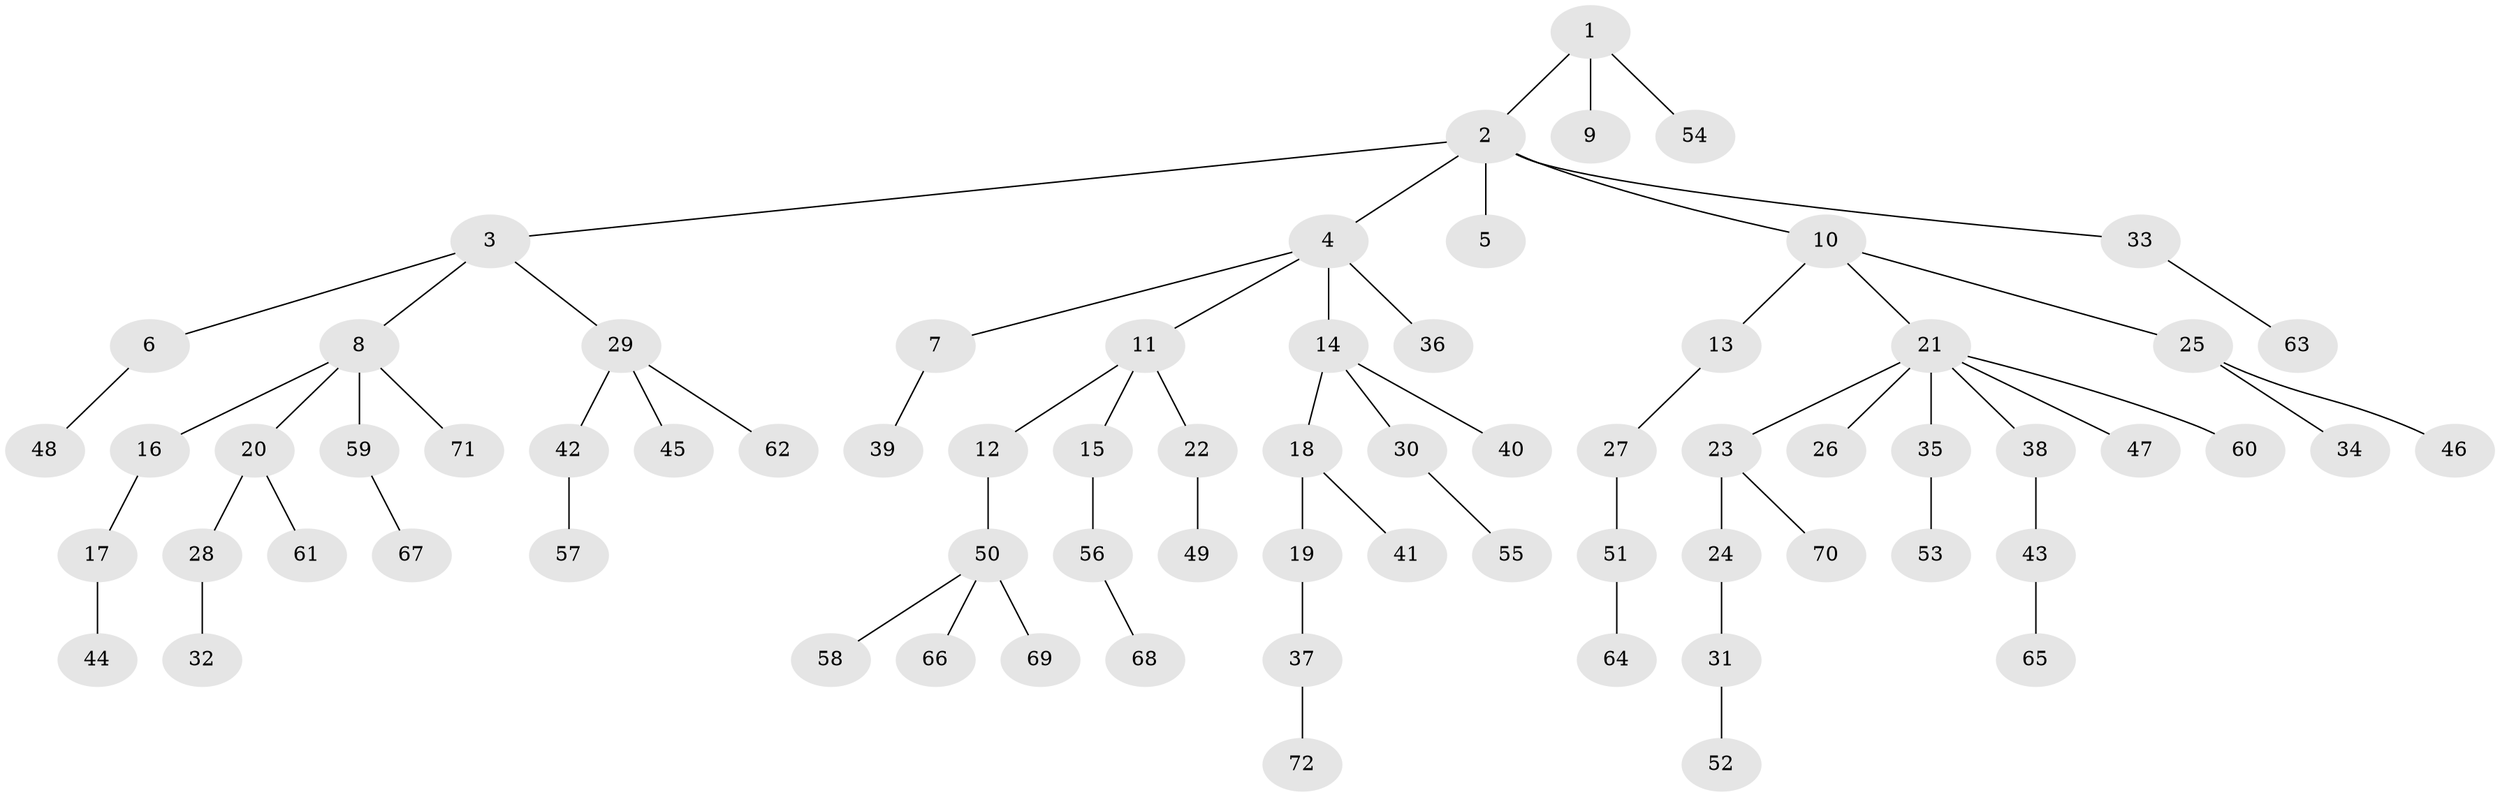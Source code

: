 // coarse degree distribution, {1: 0.56, 2: 0.28, 4: 0.08, 5: 0.04, 6: 0.02, 10: 0.02}
// Generated by graph-tools (version 1.1) at 2025/56/03/04/25 21:56:36]
// undirected, 72 vertices, 71 edges
graph export_dot {
graph [start="1"]
  node [color=gray90,style=filled];
  1;
  2;
  3;
  4;
  5;
  6;
  7;
  8;
  9;
  10;
  11;
  12;
  13;
  14;
  15;
  16;
  17;
  18;
  19;
  20;
  21;
  22;
  23;
  24;
  25;
  26;
  27;
  28;
  29;
  30;
  31;
  32;
  33;
  34;
  35;
  36;
  37;
  38;
  39;
  40;
  41;
  42;
  43;
  44;
  45;
  46;
  47;
  48;
  49;
  50;
  51;
  52;
  53;
  54;
  55;
  56;
  57;
  58;
  59;
  60;
  61;
  62;
  63;
  64;
  65;
  66;
  67;
  68;
  69;
  70;
  71;
  72;
  1 -- 2;
  1 -- 9;
  1 -- 54;
  2 -- 3;
  2 -- 4;
  2 -- 5;
  2 -- 10;
  2 -- 33;
  3 -- 6;
  3 -- 8;
  3 -- 29;
  4 -- 7;
  4 -- 11;
  4 -- 14;
  4 -- 36;
  6 -- 48;
  7 -- 39;
  8 -- 16;
  8 -- 20;
  8 -- 59;
  8 -- 71;
  10 -- 13;
  10 -- 21;
  10 -- 25;
  11 -- 12;
  11 -- 15;
  11 -- 22;
  12 -- 50;
  13 -- 27;
  14 -- 18;
  14 -- 30;
  14 -- 40;
  15 -- 56;
  16 -- 17;
  17 -- 44;
  18 -- 19;
  18 -- 41;
  19 -- 37;
  20 -- 28;
  20 -- 61;
  21 -- 23;
  21 -- 26;
  21 -- 35;
  21 -- 38;
  21 -- 47;
  21 -- 60;
  22 -- 49;
  23 -- 24;
  23 -- 70;
  24 -- 31;
  25 -- 34;
  25 -- 46;
  27 -- 51;
  28 -- 32;
  29 -- 42;
  29 -- 45;
  29 -- 62;
  30 -- 55;
  31 -- 52;
  33 -- 63;
  35 -- 53;
  37 -- 72;
  38 -- 43;
  42 -- 57;
  43 -- 65;
  50 -- 58;
  50 -- 66;
  50 -- 69;
  51 -- 64;
  56 -- 68;
  59 -- 67;
}
